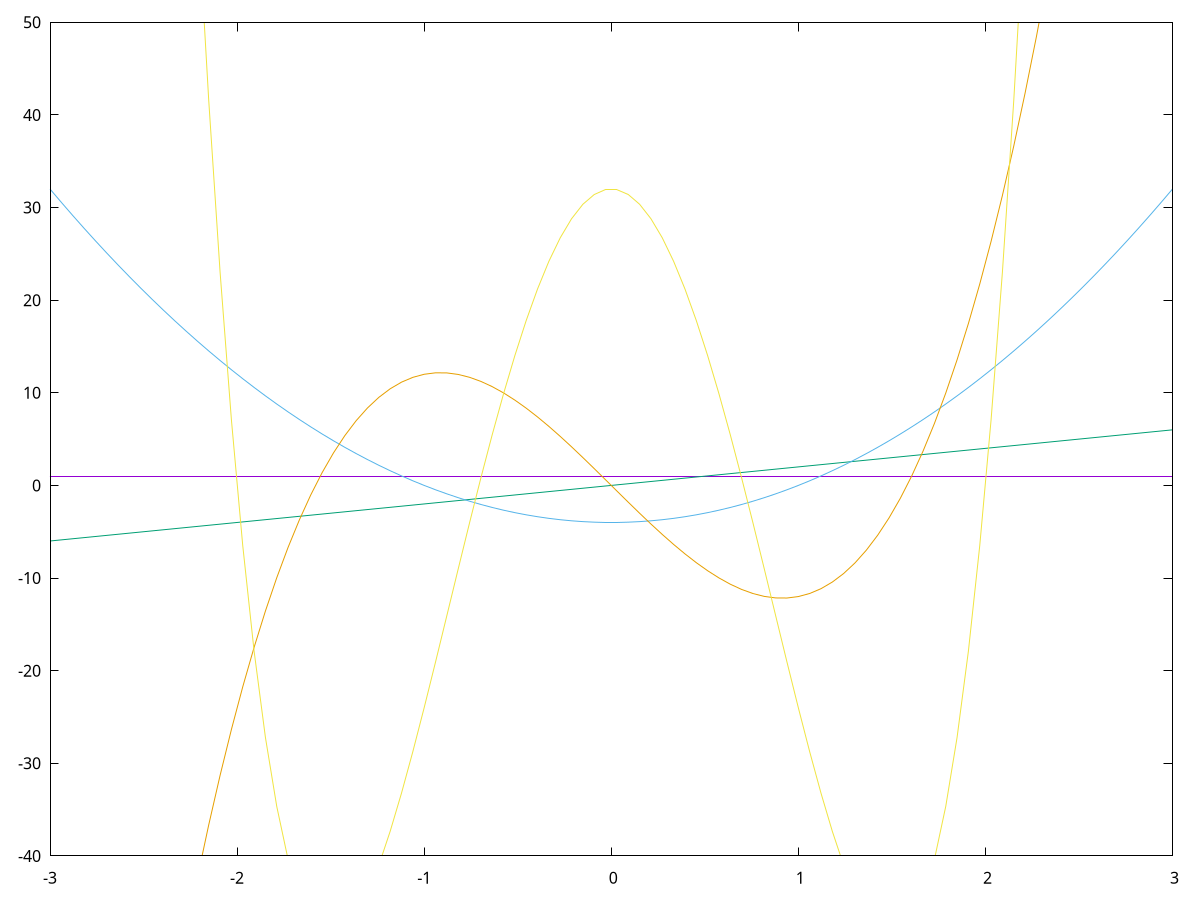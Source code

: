 # the following block is required only for the pseudo-data
set xrange[-3:3]
set yrange[-40:50]
unset key
#set terminal tikz
#set output "../figures/bessel.tex"


herm(n,x) = (n==0) ? 1 : (n==1) ? 2*x : 2*x*herm(n-1,x)-2*n*herm(n-2,x)

plot herm(0,x), \
     herm(1,x), \
     herm(2,x), \
     herm(3,x), \
     herm(4, x)
